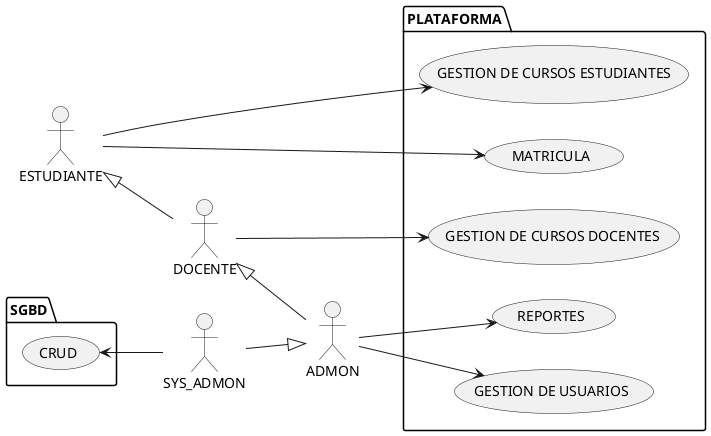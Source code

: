 @startuml
left to right direction
actor SYS_ADMON as SA
actor ADMON as A
actor DOCENTE as D
actor ESTUDIANTE as E
package PLATAFORMA {
  usecase "MATRICULA" as UC1
  usecase "GESTION DE CURSOS DOCENTES" as UC2
  usecase "GESTION DE CURSOS ESTUDIANTES" as UC3
  usecase "GESTION DE USUARIOS" as UC4
  usecase "REPORTES" as UC5
}
package SGBD {
  usecase "CRUD" as CRUD
}
CRUD <-- SA
A --> UC4
A --> UC5
D --> UC2
E --> UC1
E --> UC3

E <|-- D
D <|-- A
SA --|> A

@enduml
